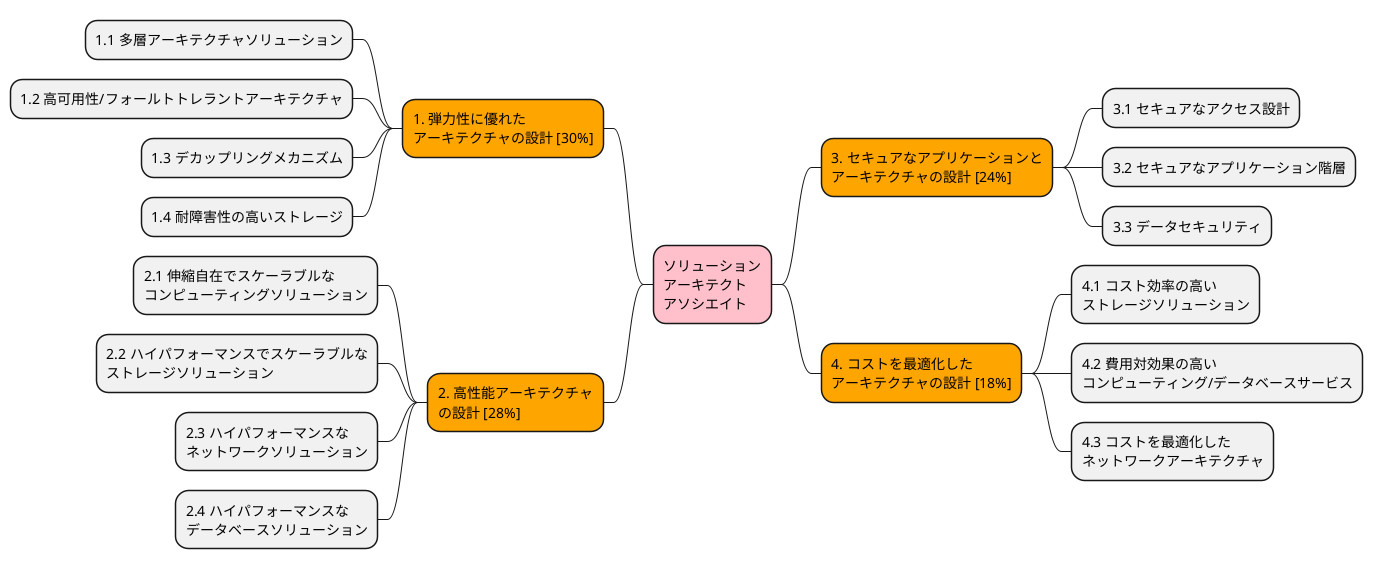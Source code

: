 @startmindmap
-[#Pink] ソリューション\nアーキテクト\nアソシエイト

--[#Orange] 1. 弾力性に優れた\nアーキテクチャの設計 [30%]
--- 1.1 多層アーキテクチャソリューション
--- 1.2 高可用性/フォールトトレラントアーキテクチャ
--- 1.3 デカップリングメカニズム
--- 1.4 耐障害性の高いストレージ

--[#Orange] 2. 高性能アーキテクチャ\nの設計 [28%]
--- 2.1 伸縮自在でスケーラブルな\nコンピューティングソリューション
--- 2.2 ハイパフォーマンスでスケーラブルな\nストレージソリューション
--- 2.3 ハイパフォーマンスな\nネットワークソリューション
--- 2.4 ハイパフォーマンスな\nデータベースソリューション

++[#Orange] 3. セキュアなアプリケーションと\nアーキテクチャの設計 [24%]
+++ 3.1 セキュアなアクセス設計
+++ 3.2 セキュアなアプリケーション階層
+++ 3.3 データセキュリティ

++[#Orange] 4. コストを最適化した\nアーキテクチャの設計 [18%]
+++ 4.1 コスト効率の高い\nストレージソリューション
+++ 4.2 費用対効果の高い\nコンピューティング/データベースサービス
+++ 4.3 コストを最適化した\nネットワークアーキテクチャ

@endmindmap